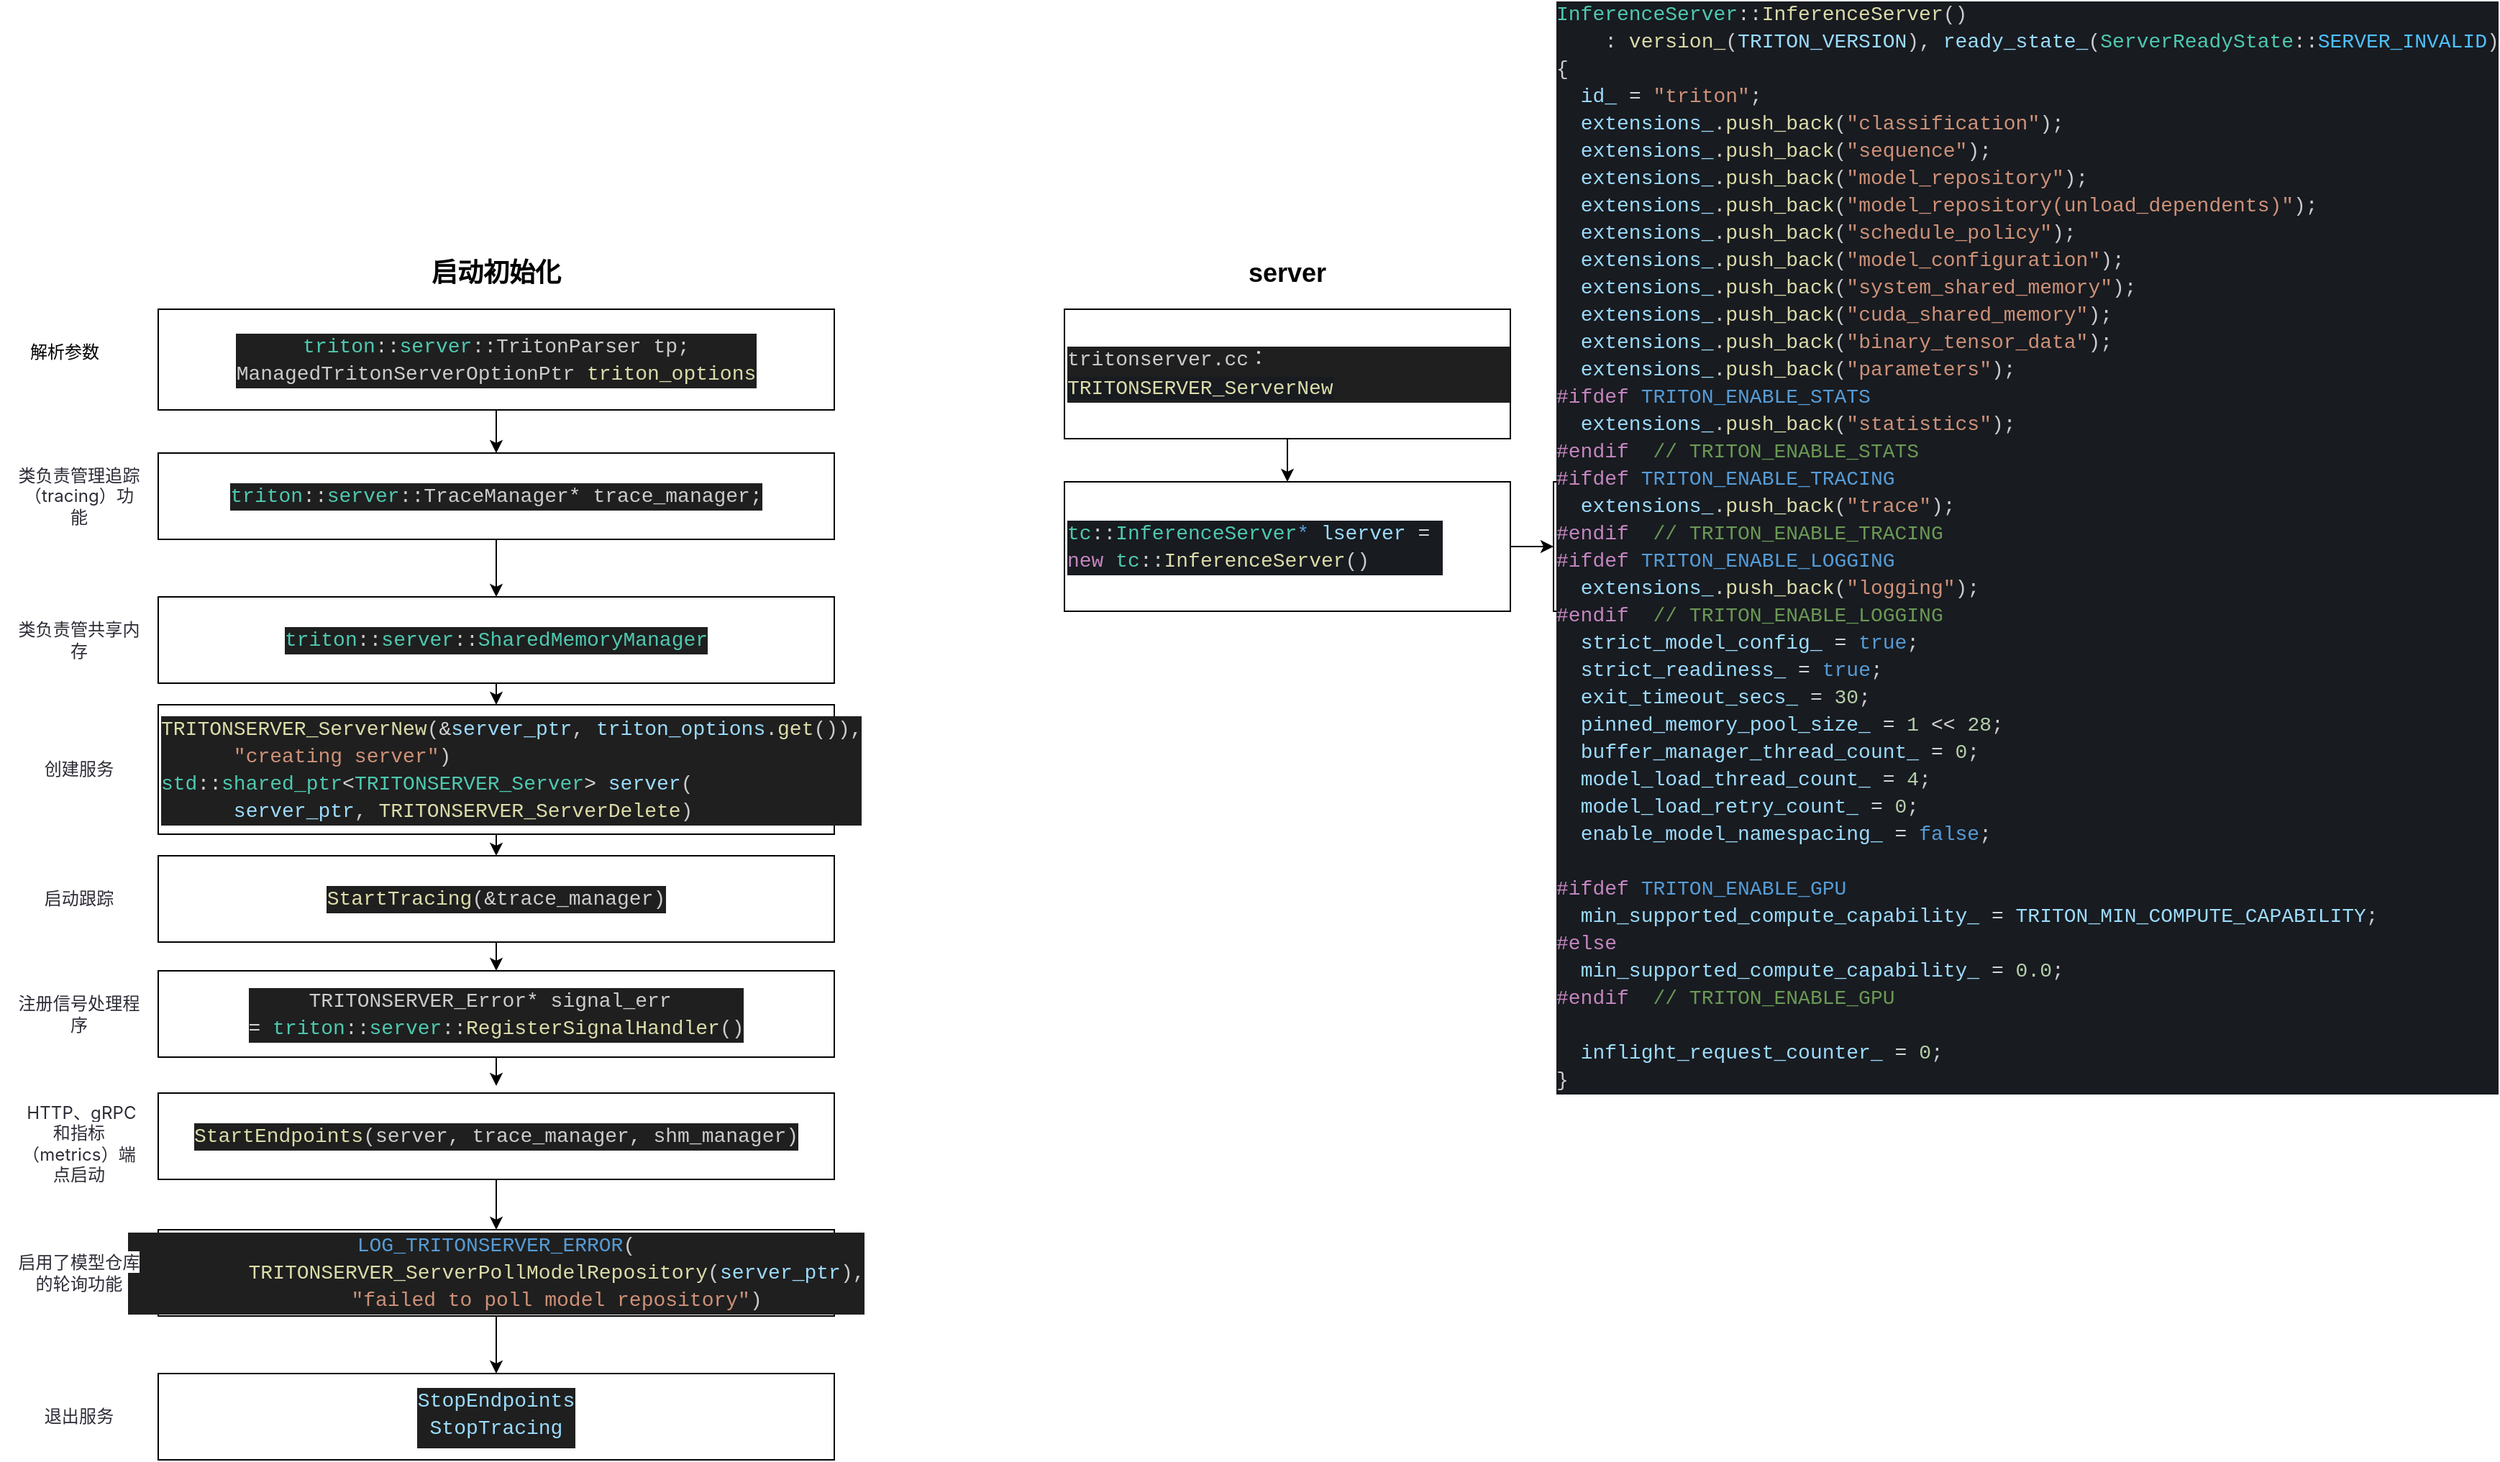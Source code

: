 <mxfile version="26.0.4">
  <diagram name="第 1 页" id="kXPy8UkUp3mzWKm8MjfQ">
    <mxGraphModel dx="1434" dy="1941" grid="1" gridSize="10" guides="1" tooltips="1" connect="1" arrows="1" fold="1" page="1" pageScale="1" pageWidth="827" pageHeight="1169" math="0" shadow="0">
      <root>
        <mxCell id="0" />
        <mxCell id="1" parent="0" />
        <mxCell id="fB2k_9zROjcW_b2BIm2G-21" style="edgeStyle=orthogonalEdgeStyle;rounded=0;orthogonalLoop=1;jettySize=auto;html=1;exitX=0.5;exitY=1;exitDx=0;exitDy=0;entryX=0.5;entryY=0;entryDx=0;entryDy=0;" parent="1" source="fB2k_9zROjcW_b2BIm2G-2" target="fB2k_9zROjcW_b2BIm2G-5" edge="1">
          <mxGeometry relative="1" as="geometry" />
        </mxCell>
        <mxCell id="fB2k_9zROjcW_b2BIm2G-2" value="&lt;div style=&quot;color: rgb(204, 204, 204); background-color: rgb(31, 31, 31); font-family: Consolas, &amp;quot;Courier New&amp;quot;, monospace; font-size: 14px; line-height: 19px; white-space: pre;&quot;&gt;&lt;span style=&quot;color: rgb(78, 201, 176);&quot;&gt;triton&lt;/span&gt;::&lt;span style=&quot;color: rgb(78, 201, 176);&quot;&gt;server&lt;/span&gt;::TritonParser tp;&lt;/div&gt;&lt;div style=&quot;color: rgb(204, 204, 204); background-color: rgb(31, 31, 31); font-family: Consolas, &amp;quot;Courier New&amp;quot;, monospace; font-size: 14px; line-height: 19px; white-space: pre;&quot;&gt;&lt;span style=&quot;background-color: light-dark(rgb(31, 31, 31), rgb(210, 210, 210)); color: light-dark(rgb(204, 204, 204), rgb(62, 62, 62));&quot;&gt;ManagedTritonServerOptionPtr &lt;/span&gt;&lt;span style=&quot;color: light-dark(rgb(220, 220, 170), rgb(54, 54, 11)); background-color: light-dark(rgb(31, 31, 31), rgb(210, 210, 210));&quot;&gt;triton_options&lt;/span&gt;&lt;/div&gt;" style="rounded=0;whiteSpace=wrap;html=1;" parent="1" vertex="1">
          <mxGeometry x="150" y="110" width="470" height="70" as="geometry" />
        </mxCell>
        <mxCell id="fB2k_9zROjcW_b2BIm2G-3" value="&lt;b&gt;&lt;font style=&quot;font-size: 18px;&quot;&gt;启动初始化&lt;/font&gt;&lt;/b&gt;" style="text;strokeColor=none;align=center;fillColor=none;html=1;verticalAlign=middle;whiteSpace=wrap;rounded=0;" parent="1" vertex="1">
          <mxGeometry x="335" y="70" width="100" height="30" as="geometry" />
        </mxCell>
        <mxCell id="fB2k_9zROjcW_b2BIm2G-4" value="解析参数" style="text;strokeColor=none;align=center;fillColor=none;html=1;verticalAlign=middle;whiteSpace=wrap;rounded=0;" parent="1" vertex="1">
          <mxGeometry x="40" y="125" width="90" height="30" as="geometry" />
        </mxCell>
        <mxCell id="fB2k_9zROjcW_b2BIm2G-22" style="edgeStyle=orthogonalEdgeStyle;rounded=0;orthogonalLoop=1;jettySize=auto;html=1;exitX=0.5;exitY=1;exitDx=0;exitDy=0;entryX=0.5;entryY=0;entryDx=0;entryDy=0;" parent="1" source="fB2k_9zROjcW_b2BIm2G-5" target="fB2k_9zROjcW_b2BIm2G-7" edge="1">
          <mxGeometry relative="1" as="geometry" />
        </mxCell>
        <mxCell id="fB2k_9zROjcW_b2BIm2G-5" value="&lt;div style=&quot;color: rgb(204, 204, 204); background-color: rgb(31, 31, 31); font-family: Consolas, &amp;quot;Courier New&amp;quot;, monospace; font-size: 14px; line-height: 19px; white-space: pre;&quot;&gt;&lt;div style=&quot;line-height: 19px;&quot;&gt;&lt;span style=&quot;color: #4ec9b0;&quot;&gt;triton&lt;/span&gt;::&lt;span style=&quot;color: #4ec9b0;&quot;&gt;server&lt;/span&gt;::TraceManager&lt;span style=&quot;color: #d4d4d4;&quot;&gt;*&lt;/span&gt; trace_manager;&lt;/div&gt;&lt;/div&gt;" style="rounded=0;whiteSpace=wrap;html=1;" parent="1" vertex="1">
          <mxGeometry x="150" y="210" width="470" height="60" as="geometry" />
        </mxCell>
        <mxCell id="fB2k_9zROjcW_b2BIm2G-6" value="&lt;span style=&quot;color: rgb(44, 44, 54); font-family: -apple-system, BlinkMacSystemFont, &amp;quot;Segoe UI&amp;quot;, &amp;quot;Noto Sans&amp;quot;, Helvetica, Arial, sans-serif, &amp;quot;Apple Color Emoji&amp;quot;, &amp;quot;Segoe UI Emoji&amp;quot;; letter-spacing: 0.08px; text-align: start; white-space-collapse: preserve; background-color: rgb(255, 255, 255);&quot;&gt;&lt;font style=&quot;font-size: 12px;&quot;&gt;类负责管理追踪（tracing）功能&lt;/font&gt;&lt;/span&gt;" style="text;strokeColor=none;align=center;fillColor=none;html=1;verticalAlign=middle;whiteSpace=wrap;rounded=0;" parent="1" vertex="1">
          <mxGeometry x="50" y="225" width="90" height="30" as="geometry" />
        </mxCell>
        <mxCell id="fB2k_9zROjcW_b2BIm2G-23" style="edgeStyle=orthogonalEdgeStyle;rounded=0;orthogonalLoop=1;jettySize=auto;html=1;exitX=0.5;exitY=1;exitDx=0;exitDy=0;entryX=0.5;entryY=0;entryDx=0;entryDy=0;" parent="1" source="fB2k_9zROjcW_b2BIm2G-7" target="fB2k_9zROjcW_b2BIm2G-9" edge="1">
          <mxGeometry relative="1" as="geometry" />
        </mxCell>
        <mxCell id="fB2k_9zROjcW_b2BIm2G-7" value="&lt;div style=&quot;color: rgb(204, 204, 204); background-color: rgb(31, 31, 31); font-family: Consolas, &amp;quot;Courier New&amp;quot;, monospace; font-size: 14px; line-height: 19px; white-space: pre;&quot;&gt;&lt;div style=&quot;line-height: 19px;&quot;&gt;&lt;div style=&quot;line-height: 19px;&quot;&gt;&lt;span style=&quot;color: #4ec9b0;&quot;&gt;triton&lt;/span&gt;::&lt;span style=&quot;color: #4ec9b0;&quot;&gt;server&lt;/span&gt;::&lt;span style=&quot;color: #4ec9b0;&quot;&gt;SharedMemoryManager&lt;/span&gt;&lt;/div&gt;&lt;/div&gt;&lt;/div&gt;" style="rounded=0;whiteSpace=wrap;html=1;" parent="1" vertex="1">
          <mxGeometry x="150" y="310" width="470" height="60" as="geometry" />
        </mxCell>
        <mxCell id="fB2k_9zROjcW_b2BIm2G-8" value="&lt;span style=&quot;color: rgb(44, 44, 54); font-family: -apple-system, BlinkMacSystemFont, &amp;quot;Segoe UI&amp;quot;, &amp;quot;Noto Sans&amp;quot;, Helvetica, Arial, sans-serif, &amp;quot;Apple Color Emoji&amp;quot;, &amp;quot;Segoe UI Emoji&amp;quot;; letter-spacing: 0.08px; text-align: start; white-space-collapse: preserve; background-color: rgb(255, 255, 255);&quot;&gt;&lt;font style=&quot;font-size: 12px;&quot;&gt;类负责管共享内存&lt;/font&gt;&lt;/span&gt;" style="text;strokeColor=none;align=center;fillColor=none;html=1;verticalAlign=middle;whiteSpace=wrap;rounded=0;" parent="1" vertex="1">
          <mxGeometry x="50" y="325" width="90" height="30" as="geometry" />
        </mxCell>
        <mxCell id="fB2k_9zROjcW_b2BIm2G-24" style="edgeStyle=orthogonalEdgeStyle;rounded=0;orthogonalLoop=1;jettySize=auto;html=1;exitX=0.5;exitY=1;exitDx=0;exitDy=0;entryX=0.5;entryY=0;entryDx=0;entryDy=0;" parent="1" source="fB2k_9zROjcW_b2BIm2G-9" target="fB2k_9zROjcW_b2BIm2G-11" edge="1">
          <mxGeometry relative="1" as="geometry" />
        </mxCell>
        <mxCell id="fB2k_9zROjcW_b2BIm2G-9" value="&lt;div style=&quot;color: rgb(204, 204, 204); background-color: rgb(31, 31, 31); font-family: Consolas, &amp;quot;Courier New&amp;quot;, monospace; font-size: 14px; line-height: 19px; white-space: pre;&quot;&gt;&lt;div style=&quot;line-height: 19px;&quot;&gt;&lt;div style=&quot;line-height: 19px;&quot;&gt;&lt;div style=&quot;line-height: 19px;&quot;&gt;&lt;div&gt;&lt;span style=&quot;color: rgb(220, 220, 170);&quot;&gt;TRITONSERVER_ServerNew&lt;/span&gt;(&lt;span style=&quot;color: rgb(212, 212, 212);&quot;&gt;&amp;amp;&lt;/span&gt;&lt;span style=&quot;color: rgb(156, 220, 254);&quot;&gt;server_ptr&lt;/span&gt;, &lt;span style=&quot;color: rgb(156, 220, 254);&quot;&gt;triton_options&lt;/span&gt;.&lt;span style=&quot;color: rgb(220, 220, 170);&quot;&gt;get&lt;/span&gt;()),&lt;/div&gt;&lt;div&gt;&amp;nbsp; &amp;nbsp; &amp;nbsp; &lt;span style=&quot;color: rgb(206, 145, 120);&quot;&gt;&quot;creating server&quot;&lt;/span&gt;)&lt;/div&gt;&lt;div&gt;&lt;span style=&quot;background-color: light-dark(rgb(31, 31, 31), rgb(210, 210, 210)); color: rgb(78, 201, 176);&quot;&gt;std&lt;/span&gt;&lt;span style=&quot;background-color: light-dark(rgb(31, 31, 31), rgb(210, 210, 210)); color: light-dark(rgb(204, 204, 204), rgb(62, 62, 62));&quot;&gt;::&lt;/span&gt;&lt;span style=&quot;background-color: light-dark(rgb(31, 31, 31), rgb(210, 210, 210)); color: rgb(78, 201, 176);&quot;&gt;shared_ptr&lt;/span&gt;&lt;span style=&quot;background-color: light-dark(rgb(31, 31, 31), rgb(210, 210, 210)); color: rgb(212, 212, 212);&quot;&gt;&amp;lt;&lt;/span&gt;&lt;span style=&quot;background-color: light-dark(rgb(31, 31, 31), rgb(210, 210, 210)); color: rgb(78, 201, 176);&quot;&gt;TRITONSERVER_Server&lt;/span&gt;&lt;span style=&quot;background-color: light-dark(rgb(31, 31, 31), rgb(210, 210, 210)); color: rgb(212, 212, 212);&quot;&gt;&amp;gt;&lt;/span&gt;&lt;span style=&quot;background-color: light-dark(rgb(31, 31, 31), rgb(210, 210, 210)); color: light-dark(rgb(204, 204, 204), rgb(62, 62, 62));&quot;&gt; &lt;/span&gt;&lt;span style=&quot;background-color: light-dark(rgb(31, 31, 31), rgb(210, 210, 210)); color: rgb(156, 220, 254);&quot;&gt;server&lt;/span&gt;&lt;span style=&quot;background-color: light-dark(rgb(31, 31, 31), rgb(210, 210, 210)); color: light-dark(rgb(204, 204, 204), rgb(62, 62, 62));&quot;&gt;(&lt;/span&gt;&lt;/div&gt;&lt;div&gt;&lt;div&gt;&amp;nbsp; &amp;nbsp; &amp;nbsp; &lt;span style=&quot;color: rgb(156, 220, 254);&quot;&gt;server_ptr&lt;/span&gt;, &lt;span style=&quot;color: rgb(220, 220, 170);&quot;&gt;TRITONSERVER_ServerDelete&lt;/span&gt;)&lt;/div&gt;&lt;/div&gt;&lt;/div&gt;&lt;/div&gt;&lt;/div&gt;&lt;/div&gt;" style="rounded=0;whiteSpace=wrap;html=1;align=left;" parent="1" vertex="1">
          <mxGeometry x="150" y="385" width="470" height="90" as="geometry" />
        </mxCell>
        <mxCell id="fB2k_9zROjcW_b2BIm2G-10" value="&lt;span style=&quot;color: rgb(44, 44, 54); font-family: -apple-system, BlinkMacSystemFont, &amp;quot;Segoe UI&amp;quot;, &amp;quot;Noto Sans&amp;quot;, Helvetica, Arial, sans-serif, &amp;quot;Apple Color Emoji&amp;quot;, &amp;quot;Segoe UI Emoji&amp;quot;; letter-spacing: 0.08px; text-align: start; white-space-collapse: preserve; background-color: rgb(255, 255, 255);&quot;&gt;&lt;font style=&quot;font-size: 12px;&quot;&gt;创建服务&lt;/font&gt;&lt;/span&gt;" style="text;strokeColor=none;align=center;fillColor=none;html=1;verticalAlign=middle;whiteSpace=wrap;rounded=0;" parent="1" vertex="1">
          <mxGeometry x="50" y="415" width="90" height="30" as="geometry" />
        </mxCell>
        <mxCell id="fB2k_9zROjcW_b2BIm2G-25" style="edgeStyle=orthogonalEdgeStyle;rounded=0;orthogonalLoop=1;jettySize=auto;html=1;exitX=0.5;exitY=1;exitDx=0;exitDy=0;entryX=0.5;entryY=0;entryDx=0;entryDy=0;" parent="1" source="fB2k_9zROjcW_b2BIm2G-11" target="fB2k_9zROjcW_b2BIm2G-13" edge="1">
          <mxGeometry relative="1" as="geometry" />
        </mxCell>
        <mxCell id="fB2k_9zROjcW_b2BIm2G-11" value="&lt;div style=&quot;color: rgb(204, 204, 204); background-color: rgb(31, 31, 31); font-family: Consolas, &amp;quot;Courier New&amp;quot;, monospace; font-size: 14px; line-height: 19px; white-space: pre;&quot;&gt;&lt;div style=&quot;line-height: 19px;&quot;&gt;&lt;div style=&quot;line-height: 19px;&quot;&gt;&lt;div style=&quot;line-height: 19px;&quot;&gt;&lt;div style=&quot;line-height: 19px;&quot;&gt;&lt;div style=&quot;line-height: 19px;&quot;&gt;&lt;span style=&quot;color: #dcdcaa;&quot;&gt;StartTracing&lt;/span&gt;(&lt;span style=&quot;color: #d4d4d4;&quot;&gt;&amp;amp;&lt;/span&gt;trace_manager)&lt;/div&gt;&lt;/div&gt;&lt;/div&gt;&lt;/div&gt;&lt;/div&gt;&lt;/div&gt;" style="rounded=0;whiteSpace=wrap;html=1;" parent="1" vertex="1">
          <mxGeometry x="150" y="490" width="470" height="60" as="geometry" />
        </mxCell>
        <mxCell id="fB2k_9zROjcW_b2BIm2G-12" value="&lt;span style=&quot;color: rgb(44, 44, 54); font-family: -apple-system, BlinkMacSystemFont, &amp;quot;Segoe UI&amp;quot;, &amp;quot;Noto Sans&amp;quot;, Helvetica, Arial, sans-serif, &amp;quot;Apple Color Emoji&amp;quot;, &amp;quot;Segoe UI Emoji&amp;quot;; letter-spacing: 0.08px; text-align: start; white-space-collapse: preserve; background-color: rgb(255, 255, 255);&quot;&gt;&lt;font style=&quot;font-size: 12px;&quot;&gt;启动跟踪&lt;/font&gt;&lt;/span&gt;" style="text;strokeColor=none;align=center;fillColor=none;html=1;verticalAlign=middle;whiteSpace=wrap;rounded=0;" parent="1" vertex="1">
          <mxGeometry x="50" y="505" width="90" height="30" as="geometry" />
        </mxCell>
        <mxCell id="fB2k_9zROjcW_b2BIm2G-26" style="edgeStyle=orthogonalEdgeStyle;rounded=0;orthogonalLoop=1;jettySize=auto;html=1;exitX=0.5;exitY=1;exitDx=0;exitDy=0;" parent="1" source="fB2k_9zROjcW_b2BIm2G-13" edge="1">
          <mxGeometry relative="1" as="geometry">
            <mxPoint x="385" y="650" as="targetPoint" />
          </mxGeometry>
        </mxCell>
        <mxCell id="fB2k_9zROjcW_b2BIm2G-13" value="&lt;div style=&quot;color: rgb(204, 204, 204); background-color: rgb(31, 31, 31); font-family: Consolas, &amp;quot;Courier New&amp;quot;, monospace; font-size: 14px; line-height: 19px; white-space: pre;&quot;&gt;&lt;div style=&quot;line-height: 19px;&quot;&gt;&lt;div style=&quot;line-height: 19px;&quot;&gt;&lt;div style=&quot;line-height: 19px;&quot;&gt;&lt;div style=&quot;line-height: 19px;&quot;&gt;&lt;div style=&quot;line-height: 19px;&quot;&gt;&lt;div style=&quot;line-height: 19px;&quot;&gt;TRITONSERVER_Error&lt;span style=&quot;color: rgb(212, 212, 212);&quot;&gt;*&lt;/span&gt; signal_err &lt;/div&gt;&lt;div style=&quot;line-height: 19px;&quot;&gt;&lt;span style=&quot;color: rgb(212, 212, 212);&quot;&gt;=&lt;/span&gt; &lt;span style=&quot;color: rgb(78, 201, 176);&quot;&gt;triton&lt;/span&gt;::&lt;span style=&quot;color: rgb(78, 201, 176);&quot;&gt;server&lt;/span&gt;::&lt;span style=&quot;color: rgb(220, 220, 170);&quot;&gt;RegisterSignalHandler&lt;/span&gt;()&lt;/div&gt;&lt;/div&gt;&lt;/div&gt;&lt;/div&gt;&lt;/div&gt;&lt;/div&gt;&lt;/div&gt;" style="rounded=0;whiteSpace=wrap;html=1;" parent="1" vertex="1">
          <mxGeometry x="150" y="570" width="470" height="60" as="geometry" />
        </mxCell>
        <mxCell id="fB2k_9zROjcW_b2BIm2G-14" value="&lt;span style=&quot;color: rgb(44, 44, 54); font-family: -apple-system, BlinkMacSystemFont, &amp;quot;Segoe UI&amp;quot;, &amp;quot;Noto Sans&amp;quot;, Helvetica, Arial, sans-serif, &amp;quot;Apple Color Emoji&amp;quot;, &amp;quot;Segoe UI Emoji&amp;quot;; letter-spacing: 0.08px; text-align: start; white-space-collapse: preserve; background-color: rgb(255, 255, 255);&quot;&gt;&lt;font style=&quot;font-size: 12px;&quot;&gt;注册信号处理程序&lt;/font&gt;&lt;/span&gt;" style="text;strokeColor=none;align=center;fillColor=none;html=1;verticalAlign=middle;whiteSpace=wrap;rounded=0;" parent="1" vertex="1">
          <mxGeometry x="50" y="585" width="90" height="30" as="geometry" />
        </mxCell>
        <mxCell id="fB2k_9zROjcW_b2BIm2G-15" value="&lt;span style=&quot;color: rgb(44, 44, 54); font-family: -apple-system, BlinkMacSystemFont, &amp;quot;Segoe UI&amp;quot;, &amp;quot;Noto Sans&amp;quot;, Helvetica, Arial, sans-serif, &amp;quot;Apple Color Emoji&amp;quot;, &amp;quot;Segoe UI Emoji&amp;quot;; letter-spacing: 0.08px; text-align: start; white-space-collapse: preserve; background-color: rgb(255, 255, 255);&quot;&gt;&lt;font style=&quot;font-size: 12px;&quot;&gt; HTTP、gRPC 和指标（metrics）端点启动&lt;/font&gt;&lt;/span&gt;" style="text;strokeColor=none;align=center;fillColor=none;html=1;verticalAlign=middle;whiteSpace=wrap;rounded=0;" parent="1" vertex="1">
          <mxGeometry x="50" y="665" width="90" height="50" as="geometry" />
        </mxCell>
        <mxCell id="fB2k_9zROjcW_b2BIm2G-27" style="edgeStyle=orthogonalEdgeStyle;rounded=0;orthogonalLoop=1;jettySize=auto;html=1;exitX=0.5;exitY=1;exitDx=0;exitDy=0;entryX=0.5;entryY=0;entryDx=0;entryDy=0;" parent="1" source="fB2k_9zROjcW_b2BIm2G-16" target="fB2k_9zROjcW_b2BIm2G-17" edge="1">
          <mxGeometry relative="1" as="geometry" />
        </mxCell>
        <mxCell id="fB2k_9zROjcW_b2BIm2G-16" value="&lt;div style=&quot;color: rgb(204, 204, 204); background-color: rgb(31, 31, 31); font-family: Consolas, &amp;quot;Courier New&amp;quot;, monospace; font-size: 14px; line-height: 19px; white-space: pre;&quot;&gt;&lt;div style=&quot;line-height: 19px;&quot;&gt;&lt;div style=&quot;line-height: 19px;&quot;&gt;&lt;div style=&quot;line-height: 19px;&quot;&gt;&lt;div style=&quot;line-height: 19px;&quot;&gt;&lt;div style=&quot;line-height: 19px;&quot;&gt;&lt;div style=&quot;line-height: 19px;&quot;&gt;&lt;div style=&quot;line-height: 19px;&quot;&gt;&lt;span style=&quot;color: #dcdcaa;&quot;&gt;StartEndpoints&lt;/span&gt;(server, trace_manager, shm_manager)&lt;/div&gt;&lt;/div&gt;&lt;/div&gt;&lt;/div&gt;&lt;/div&gt;&lt;/div&gt;&lt;/div&gt;&lt;/div&gt;" style="rounded=0;whiteSpace=wrap;html=1;" parent="1" vertex="1">
          <mxGeometry x="150" y="655" width="470" height="60" as="geometry" />
        </mxCell>
        <mxCell id="Q3X0KYxe7vj4OwjdWIuu-1" style="edgeStyle=orthogonalEdgeStyle;rounded=0;orthogonalLoop=1;jettySize=auto;html=1;exitX=0.5;exitY=1;exitDx=0;exitDy=0;entryX=0.5;entryY=0;entryDx=0;entryDy=0;" edge="1" parent="1" source="fB2k_9zROjcW_b2BIm2G-17" target="fB2k_9zROjcW_b2BIm2G-19">
          <mxGeometry relative="1" as="geometry" />
        </mxCell>
        <mxCell id="fB2k_9zROjcW_b2BIm2G-17" value="&lt;div style=&quot;color: rgb(204, 204, 204); background-color: rgb(31, 31, 31); font-family: Consolas, &amp;quot;Courier New&amp;quot;, monospace; font-size: 14px; line-height: 19px; white-space: pre;&quot;&gt;&lt;div style=&quot;line-height: 19px;&quot;&gt;&lt;div style=&quot;line-height: 19px;&quot;&gt;&lt;div style=&quot;line-height: 19px;&quot;&gt;&lt;div style=&quot;line-height: 19px;&quot;&gt;&lt;div style=&quot;line-height: 19px;&quot;&gt;&lt;div style=&quot;line-height: 19px;&quot;&gt;&lt;div style=&quot;line-height: 19px;&quot;&gt;&lt;div style=&quot;line-height: 19px;&quot;&gt;&lt;div&gt;&lt;span style=&quot;color: #569cd6;&quot;&gt;LOG_TRITONSERVER_ERROR&lt;/span&gt;(&lt;/div&gt;&lt;div&gt;&amp;nbsp; &amp;nbsp; &amp;nbsp; &amp;nbsp; &amp;nbsp; &lt;span style=&quot;color: #dcdcaa;&quot;&gt;TRITONSERVER_ServerPollModelRepository&lt;/span&gt;(&lt;span style=&quot;color: #9cdcfe;&quot;&gt;server_ptr&lt;/span&gt;),&lt;/div&gt;&lt;div&gt;&amp;nbsp; &amp;nbsp; &amp;nbsp; &amp;nbsp; &amp;nbsp; &lt;span style=&quot;color: #ce9178;&quot;&gt;&quot;failed to poll model repository&quot;&lt;/span&gt;)&lt;/div&gt;&lt;/div&gt;&lt;/div&gt;&lt;/div&gt;&lt;/div&gt;&lt;/div&gt;&lt;/div&gt;&lt;/div&gt;&lt;/div&gt;&lt;/div&gt;" style="rounded=0;whiteSpace=wrap;html=1;" parent="1" vertex="1">
          <mxGeometry x="150" y="750" width="470" height="60" as="geometry" />
        </mxCell>
        <mxCell id="fB2k_9zROjcW_b2BIm2G-18" value="&lt;span style=&quot;color: rgb(44, 44, 54); font-family: -apple-system, BlinkMacSystemFont, &amp;quot;Segoe UI&amp;quot;, &amp;quot;Noto Sans&amp;quot;, Helvetica, Arial, sans-serif, &amp;quot;Apple Color Emoji&amp;quot;, &amp;quot;Segoe UI Emoji&amp;quot;; letter-spacing: 0.08px; text-align: left; background-color: rgb(255, 255, 255);&quot;&gt;&lt;font style=&quot;font-size: 12px;&quot;&gt;启用了模型仓库的轮询功能&lt;/font&gt;&lt;/span&gt;" style="text;strokeColor=none;align=center;fillColor=none;html=1;verticalAlign=middle;whiteSpace=wrap;rounded=0;" parent="1" vertex="1">
          <mxGeometry x="50" y="755" width="90" height="50" as="geometry" />
        </mxCell>
        <mxCell id="fB2k_9zROjcW_b2BIm2G-19" value="&lt;div style=&quot;color: rgb(204, 204, 204); background-color: rgb(31, 31, 31); font-family: Consolas, &amp;quot;Courier New&amp;quot;, monospace; font-size: 14px; line-height: 19px; white-space: pre;&quot;&gt;&lt;div style=&quot;line-height: 19px;&quot;&gt;&lt;div style=&quot;line-height: 19px;&quot;&gt;&lt;div style=&quot;line-height: 19px;&quot;&gt;&lt;div style=&quot;line-height: 19px;&quot;&gt;&lt;div style=&quot;line-height: 19px;&quot;&gt;&lt;div style=&quot;line-height: 19px;&quot;&gt;&lt;div style=&quot;line-height: 19px;&quot;&gt;&lt;div style=&quot;line-height: 19px;&quot;&gt;&lt;div style=&quot;line-height: 19px;&quot;&gt;&lt;span style=&quot;color: rgb(156, 220, 254);&quot;&gt;StopEndpoints&lt;/span&gt;&lt;/div&gt;&lt;div style=&quot;line-height: 19px;&quot;&gt;&lt;span style=&quot;color: rgb(156, 220, 254);&quot;&gt;&lt;span style=&quot;background-color: light-dark(rgb(31, 31, 31), rgb(210, 210, 210));&quot;&gt;StopTracing&lt;/span&gt;&lt;span style=&quot;color: rgba(0, 0, 0, 0); font-family: monospace; font-size: 0px; text-align: start; white-space-collapse: collapse; background-color: rgb(251, 251, 251);&quot;&gt;%3CmxGraphModel%3E%3Croot%3E%3CmxCell%20id%3D%220%22%2F%3E%3CmxCell%20id%3D%221%22%20parent%3D%220%22%2F%3E%3CmxCell%20id%3D%222%22%20value%3D%22%26lt%3Bspan%20style%3D%26quot%3Bcolor%3A%20rgb(44%2C%2044%2C%2054)%3B%20font-family%3A%20-apple-system%2C%20BlinkMacSystemFont%2C%20%26amp%3Bquot%3BSegoe%20UI%26amp%3Bquot%3B%2C%20%26amp%3Bquot%3BNoto%20Sans%26amp%3Bquot%3B%2C%20Helvetica%2C%20Arial%2C%20sans-serif%2C%20%26amp%3Bquot%3BApple%20Color%20Emoji%26amp%3Bquot%3B%2C%20%26amp%3Bquot%3BSegoe%20UI%20Emoji%26amp%3Bquot%3B%3B%20letter-spacing%3A%200.08px%3B%20text-align%3A%20left%3B%20background-color%3A%20rgb(255%2C%20255%2C%20255)%3B%26quot%3B%26gt%3B%26lt%3Bfont%20style%3D%26quot%3Bfont-size%3A%2012px%3B%26quot%3B%26gt%3B%E5%90%AF%E7%94%A8%E4%BA%86%E6%A8%A1%E5%9E%8B%E4%BB%93%E5%BA%93%E7%9A%84%E8%BD%AE%E8%AF%A2%E5%8A%9F%E8%83%BD%26lt%3B%2Ffont%26gt%3B%26lt%3B%2Fspan%26gt%3B%22%20style%3D%22text%3BstrokeColor%3Dnone%3Balign%3Dcenter%3BfillColor%3Dnone%3Bhtml%3D1%3BverticalAlign%3Dmiddle%3BwhiteSpace%3Dwrap%3Brounded%3D0%3B%22%20vertex%3D%221%22%20parent%3D%221%22%3E%3CmxGeometry%20x%3D%2250%22%20y%3D%22755%22%20width%3D%2290%22%20height%3D%2250%22%20as%3D%22geometry%22%2F%3E%3C%2FmxCell%3E%3C%2Froot%3E%3C%2FmxGraphModel%3E&lt;/span&gt;&lt;/span&gt;&lt;/div&gt;&lt;/div&gt;&lt;/div&gt;&lt;/div&gt;&lt;/div&gt;&lt;/div&gt;&lt;/div&gt;&lt;/div&gt;&lt;/div&gt;&lt;/div&gt;" style="rounded=0;whiteSpace=wrap;html=1;" parent="1" vertex="1">
          <mxGeometry x="150" y="850" width="470" height="60" as="geometry" />
        </mxCell>
        <mxCell id="fB2k_9zROjcW_b2BIm2G-20" value="&lt;span style=&quot;color: rgb(44, 44, 54); font-family: -apple-system, BlinkMacSystemFont, &amp;quot;Segoe UI&amp;quot;, &amp;quot;Noto Sans&amp;quot;, Helvetica, Arial, sans-serif, &amp;quot;Apple Color Emoji&amp;quot;, &amp;quot;Segoe UI Emoji&amp;quot;; letter-spacing: 0.08px; text-align: left; background-color: rgb(255, 255, 255);&quot;&gt;&lt;font style=&quot;font-size: 12px;&quot;&gt;退出服务&lt;/font&gt;&lt;/span&gt;" style="text;strokeColor=none;align=center;fillColor=none;html=1;verticalAlign=middle;whiteSpace=wrap;rounded=0;" parent="1" vertex="1">
          <mxGeometry x="50" y="855" width="90" height="50" as="geometry" />
        </mxCell>
        <mxCell id="Q3X0KYxe7vj4OwjdWIuu-5" style="edgeStyle=orthogonalEdgeStyle;rounded=0;orthogonalLoop=1;jettySize=auto;html=1;exitX=0.5;exitY=1;exitDx=0;exitDy=0;entryX=0.5;entryY=0;entryDx=0;entryDy=0;" edge="1" parent="1" source="Q3X0KYxe7vj4OwjdWIuu-2" target="Q3X0KYxe7vj4OwjdWIuu-4">
          <mxGeometry relative="1" as="geometry" />
        </mxCell>
        <mxCell id="Q3X0KYxe7vj4OwjdWIuu-2" value="&lt;div style=&quot;background-color: rgb(31, 31, 31); line-height: 19px; color: rgb(204, 204, 204);&quot;&gt;&lt;div style=&quot;line-height: 19px;&quot;&gt;&lt;div style=&quot;line-height: 19px;&quot;&gt;&lt;div style=&quot;line-height: 19px;&quot;&gt;&lt;font face=&quot;Consolas, Courier New, monospace&quot; color=&quot;#cccccc&quot;&gt;&lt;span style=&quot;font-size: 14px; white-space: pre;&quot;&gt;tritonserver.cc：&lt;/span&gt;&lt;/font&gt;&lt;span style=&quot;color: rgb(220, 220, 170); background-color: rgb(24, 27, 32); font-family: Consolas, &amp;quot;Courier New&amp;quot;, monospace; font-size: 14px; white-space: pre;&quot;&gt;TRITONSERVER_ServerNew&lt;/span&gt;&lt;/div&gt;&lt;/div&gt;&lt;/div&gt;&lt;/div&gt;" style="rounded=0;whiteSpace=wrap;html=1;align=left;" vertex="1" parent="1">
          <mxGeometry x="780" y="110" width="310" height="90" as="geometry" />
        </mxCell>
        <mxCell id="Q3X0KYxe7vj4OwjdWIuu-9" style="edgeStyle=orthogonalEdgeStyle;rounded=0;orthogonalLoop=1;jettySize=auto;html=1;exitX=1;exitY=0.5;exitDx=0;exitDy=0;entryX=0;entryY=0.5;entryDx=0;entryDy=0;" edge="1" parent="1" source="Q3X0KYxe7vj4OwjdWIuu-4" target="Q3X0KYxe7vj4OwjdWIuu-7">
          <mxGeometry relative="1" as="geometry" />
        </mxCell>
        <mxCell id="Q3X0KYxe7vj4OwjdWIuu-4" value="&lt;div style=&quot;background-color: rgb(31, 31, 31); line-height: 19px; color: rgb(204, 204, 204);&quot;&gt;&lt;div style=&quot;line-height: 19px;&quot;&gt;&lt;div style=&quot;line-height: 19px;&quot;&gt;&lt;div style=&quot;line-height: 19px;&quot;&gt;&lt;div style=&quot;background-color: rgb(24, 27, 32); font-family: Consolas, &amp;quot;Courier New&amp;quot;, monospace; font-size: 14px; line-height: 19px; white-space: pre;&quot;&gt;&lt;span style=&quot;color: rgb(78, 201, 176);&quot;&gt;tc&lt;/span&gt;::&lt;span style=&quot;color: rgb(78, 201, 176);&quot;&gt;InferenceServer&lt;/span&gt;&lt;span style=&quot;color: rgb(86, 156, 214);&quot;&gt;*&lt;/span&gt; &lt;span style=&quot;color: rgb(156, 220, 254);&quot;&gt;lserver&lt;/span&gt; &lt;span style=&quot;color: rgb(212, 212, 212);&quot;&gt;=&lt;/span&gt; &lt;/div&gt;&lt;div style=&quot;background-color: rgb(24, 27, 32); font-family: Consolas, &amp;quot;Courier New&amp;quot;, monospace; font-size: 14px; line-height: 19px; white-space: pre;&quot;&gt;&lt;span style=&quot;color: rgb(197, 134, 192);&quot;&gt;new&lt;/span&gt; &lt;span style=&quot;color: rgb(78, 201, 176);&quot;&gt;tc&lt;/span&gt;::&lt;span style=&quot;color: rgb(220, 220, 170);&quot;&gt;InferenceServer&lt;/span&gt;()&lt;/div&gt;&lt;/div&gt;&lt;/div&gt;&lt;/div&gt;&lt;/div&gt;" style="rounded=0;whiteSpace=wrap;html=1;align=left;" vertex="1" parent="1">
          <mxGeometry x="780" y="230" width="310" height="90" as="geometry" />
        </mxCell>
        <mxCell id="Q3X0KYxe7vj4OwjdWIuu-6" value="&lt;b&gt;&lt;font style=&quot;font-size: 18px;&quot;&gt;server&lt;/font&gt;&lt;/b&gt;" style="text;strokeColor=none;align=center;fillColor=none;html=1;verticalAlign=middle;whiteSpace=wrap;rounded=0;" vertex="1" parent="1">
          <mxGeometry x="885" y="70" width="100" height="30" as="geometry" />
        </mxCell>
        <mxCell id="Q3X0KYxe7vj4OwjdWIuu-7" value="&lt;div style=&quot;background-color: rgb(31, 31, 31); line-height: 19px; color: rgb(204, 204, 204);&quot;&gt;&lt;div style=&quot;line-height: 19px;&quot;&gt;&lt;div style=&quot;line-height: 19px;&quot;&gt;&lt;div style=&quot;line-height: 19px;&quot;&gt;&lt;div style=&quot;background-color: rgb(24, 27, 32); font-family: Consolas, &amp;quot;Courier New&amp;quot;, monospace; font-size: 14px; line-height: 19px; white-space: pre;&quot;&gt;&lt;div style=&quot;line-height: 19px;&quot;&gt;&lt;div&gt;&lt;span style=&quot;color: #4ec9b0;&quot;&gt;InferenceServer&lt;/span&gt;::&lt;span style=&quot;color: #dcdcaa;&quot;&gt;InferenceServer&lt;/span&gt;()&lt;/div&gt;&lt;div&gt;&amp;nbsp; &amp;nbsp; : &lt;span style=&quot;color: #dcdcaa;&quot;&gt;version_&lt;/span&gt;(&lt;span style=&quot;color: #9cdcfe;&quot;&gt;TRITON_VERSION&lt;/span&gt;), &lt;span style=&quot;color: #9cdcfe;&quot;&gt;ready_state_&lt;/span&gt;(&lt;span style=&quot;color: #4ec9b0;&quot;&gt;ServerReadyState&lt;/span&gt;::&lt;span style=&quot;color: #4fc1ff;&quot;&gt;SERVER_INVALID&lt;/span&gt;)&lt;/div&gt;&lt;div&gt;{&lt;/div&gt;&lt;div&gt;&amp;nbsp; &lt;span style=&quot;color: #9cdcfe;&quot;&gt;id_&lt;/span&gt; &lt;span style=&quot;color: #d4d4d4;&quot;&gt;=&lt;/span&gt; &lt;span style=&quot;color: #ce9178;&quot;&gt;&quot;triton&quot;&lt;/span&gt;;&lt;/div&gt;&lt;div&gt;&amp;nbsp; &lt;span style=&quot;color: #9cdcfe;&quot;&gt;extensions_&lt;/span&gt;.&lt;span style=&quot;color: #dcdcaa;&quot;&gt;push_back&lt;/span&gt;(&lt;span style=&quot;color: #ce9178;&quot;&gt;&quot;classification&quot;&lt;/span&gt;);&lt;/div&gt;&lt;div&gt;&amp;nbsp; &lt;span style=&quot;color: #9cdcfe;&quot;&gt;extensions_&lt;/span&gt;.&lt;span style=&quot;color: #dcdcaa;&quot;&gt;push_back&lt;/span&gt;(&lt;span style=&quot;color: #ce9178;&quot;&gt;&quot;sequence&quot;&lt;/span&gt;);&lt;/div&gt;&lt;div&gt;&amp;nbsp; &lt;span style=&quot;color: #9cdcfe;&quot;&gt;extensions_&lt;/span&gt;.&lt;span style=&quot;color: #dcdcaa;&quot;&gt;push_back&lt;/span&gt;(&lt;span style=&quot;color: #ce9178;&quot;&gt;&quot;model_repository&quot;&lt;/span&gt;);&lt;/div&gt;&lt;div&gt;&amp;nbsp; &lt;span style=&quot;color: #9cdcfe;&quot;&gt;extensions_&lt;/span&gt;.&lt;span style=&quot;color: #dcdcaa;&quot;&gt;push_back&lt;/span&gt;(&lt;span style=&quot;color: #ce9178;&quot;&gt;&quot;model_repository(unload_dependents)&quot;&lt;/span&gt;);&lt;/div&gt;&lt;div&gt;&amp;nbsp; &lt;span style=&quot;color: #9cdcfe;&quot;&gt;extensions_&lt;/span&gt;.&lt;span style=&quot;color: #dcdcaa;&quot;&gt;push_back&lt;/span&gt;(&lt;span style=&quot;color: #ce9178;&quot;&gt;&quot;schedule_policy&quot;&lt;/span&gt;);&lt;/div&gt;&lt;div&gt;&amp;nbsp; &lt;span style=&quot;color: #9cdcfe;&quot;&gt;extensions_&lt;/span&gt;.&lt;span style=&quot;color: #dcdcaa;&quot;&gt;push_back&lt;/span&gt;(&lt;span style=&quot;color: #ce9178;&quot;&gt;&quot;model_configuration&quot;&lt;/span&gt;);&lt;/div&gt;&lt;div&gt;&amp;nbsp; &lt;span style=&quot;color: #9cdcfe;&quot;&gt;extensions_&lt;/span&gt;.&lt;span style=&quot;color: #dcdcaa;&quot;&gt;push_back&lt;/span&gt;(&lt;span style=&quot;color: #ce9178;&quot;&gt;&quot;system_shared_memory&quot;&lt;/span&gt;);&lt;/div&gt;&lt;div&gt;&amp;nbsp; &lt;span style=&quot;color: #9cdcfe;&quot;&gt;extensions_&lt;/span&gt;.&lt;span style=&quot;color: #dcdcaa;&quot;&gt;push_back&lt;/span&gt;(&lt;span style=&quot;color: #ce9178;&quot;&gt;&quot;cuda_shared_memory&quot;&lt;/span&gt;);&lt;/div&gt;&lt;div&gt;&amp;nbsp; &lt;span style=&quot;color: #9cdcfe;&quot;&gt;extensions_&lt;/span&gt;.&lt;span style=&quot;color: #dcdcaa;&quot;&gt;push_back&lt;/span&gt;(&lt;span style=&quot;color: #ce9178;&quot;&gt;&quot;binary_tensor_data&quot;&lt;/span&gt;);&lt;/div&gt;&lt;div&gt;&amp;nbsp; &lt;span style=&quot;color: #9cdcfe;&quot;&gt;extensions_&lt;/span&gt;.&lt;span style=&quot;color: #dcdcaa;&quot;&gt;push_back&lt;/span&gt;(&lt;span style=&quot;color: #ce9178;&quot;&gt;&quot;parameters&quot;&lt;/span&gt;);&lt;/div&gt;&lt;div&gt;&lt;span style=&quot;color: #c586c0;&quot;&gt;#ifdef&lt;/span&gt;&lt;span style=&quot;color: #569cd6;&quot;&gt; TRITON_ENABLE_STATS&lt;/span&gt;&lt;/div&gt;&lt;div&gt;&amp;nbsp; &lt;span style=&quot;color: #9cdcfe;&quot;&gt;extensions_&lt;/span&gt;.&lt;span style=&quot;color: #dcdcaa;&quot;&gt;push_back&lt;/span&gt;(&lt;span style=&quot;color: #ce9178;&quot;&gt;&quot;statistics&quot;&lt;/span&gt;);&lt;/div&gt;&lt;div&gt;&lt;span style=&quot;color: #c586c0;&quot;&gt;#endif&lt;/span&gt;&lt;span style=&quot;color: #6a9955;&quot;&gt; &amp;nbsp;// TRITON_ENABLE_STATS&lt;/span&gt;&lt;/div&gt;&lt;div&gt;&lt;span style=&quot;color: #c586c0;&quot;&gt;#ifdef&lt;/span&gt;&lt;span style=&quot;color: #569cd6;&quot;&gt; TRITON_ENABLE_TRACING&lt;/span&gt;&lt;/div&gt;&lt;div&gt;&amp;nbsp; &lt;span style=&quot;color: #9cdcfe;&quot;&gt;extensions_&lt;/span&gt;.&lt;span style=&quot;color: #dcdcaa;&quot;&gt;push_back&lt;/span&gt;(&lt;span style=&quot;color: #ce9178;&quot;&gt;&quot;trace&quot;&lt;/span&gt;);&lt;/div&gt;&lt;div&gt;&lt;span style=&quot;color: #c586c0;&quot;&gt;#endif&lt;/span&gt;&lt;span style=&quot;color: #6a9955;&quot;&gt; &amp;nbsp;// TRITON_ENABLE_TRACING&lt;/span&gt;&lt;/div&gt;&lt;div&gt;&lt;span style=&quot;color: #c586c0;&quot;&gt;#ifdef&lt;/span&gt;&lt;span style=&quot;color: #569cd6;&quot;&gt; TRITON_ENABLE_LOGGING&lt;/span&gt;&lt;/div&gt;&lt;div&gt;&amp;nbsp; &lt;span style=&quot;color: #9cdcfe;&quot;&gt;extensions_&lt;/span&gt;.&lt;span style=&quot;color: #dcdcaa;&quot;&gt;push_back&lt;/span&gt;(&lt;span style=&quot;color: #ce9178;&quot;&gt;&quot;logging&quot;&lt;/span&gt;);&lt;/div&gt;&lt;div&gt;&lt;span style=&quot;color: #c586c0;&quot;&gt;#endif&lt;/span&gt;&lt;span style=&quot;color: #6a9955;&quot;&gt; &amp;nbsp;// TRITON_ENABLE_LOGGING&lt;/span&gt;&lt;/div&gt;&lt;div&gt;&amp;nbsp; &lt;span style=&quot;color: #9cdcfe;&quot;&gt;strict_model_config_&lt;/span&gt; &lt;span style=&quot;color: #d4d4d4;&quot;&gt;=&lt;/span&gt; &lt;span style=&quot;color: #569cd6;&quot;&gt;true&lt;/span&gt;;&lt;/div&gt;&lt;div&gt;&amp;nbsp; &lt;span style=&quot;color: #9cdcfe;&quot;&gt;strict_readiness_&lt;/span&gt; &lt;span style=&quot;color: #d4d4d4;&quot;&gt;=&lt;/span&gt; &lt;span style=&quot;color: #569cd6;&quot;&gt;true&lt;/span&gt;;&lt;/div&gt;&lt;div&gt;&amp;nbsp; &lt;span style=&quot;color: #9cdcfe;&quot;&gt;exit_timeout_secs_&lt;/span&gt; &lt;span style=&quot;color: #d4d4d4;&quot;&gt;=&lt;/span&gt; &lt;span style=&quot;color: #b5cea8;&quot;&gt;30&lt;/span&gt;;&lt;/div&gt;&lt;div&gt;&amp;nbsp; &lt;span style=&quot;color: #9cdcfe;&quot;&gt;pinned_memory_pool_size_&lt;/span&gt; &lt;span style=&quot;color: #d4d4d4;&quot;&gt;=&lt;/span&gt; &lt;span style=&quot;color: #b5cea8;&quot;&gt;1&lt;/span&gt; &lt;span style=&quot;color: #d4d4d4;&quot;&gt;&amp;lt;&amp;lt;&lt;/span&gt; &lt;span style=&quot;color: #b5cea8;&quot;&gt;28&lt;/span&gt;;&lt;/div&gt;&lt;div&gt;&amp;nbsp; &lt;span style=&quot;color: #9cdcfe;&quot;&gt;buffer_manager_thread_count_&lt;/span&gt; &lt;span style=&quot;color: #d4d4d4;&quot;&gt;=&lt;/span&gt; &lt;span style=&quot;color: #b5cea8;&quot;&gt;0&lt;/span&gt;;&lt;/div&gt;&lt;div&gt;&amp;nbsp; &lt;span style=&quot;color: #9cdcfe;&quot;&gt;model_load_thread_count_&lt;/span&gt; &lt;span style=&quot;color: #d4d4d4;&quot;&gt;=&lt;/span&gt; &lt;span style=&quot;color: #b5cea8;&quot;&gt;4&lt;/span&gt;;&lt;/div&gt;&lt;div&gt;&amp;nbsp; &lt;span style=&quot;color: #9cdcfe;&quot;&gt;model_load_retry_count_&lt;/span&gt; &lt;span style=&quot;color: #d4d4d4;&quot;&gt;=&lt;/span&gt; &lt;span style=&quot;color: #b5cea8;&quot;&gt;0&lt;/span&gt;;&lt;/div&gt;&lt;div&gt;&amp;nbsp; &lt;span style=&quot;color: #9cdcfe;&quot;&gt;enable_model_namespacing_&lt;/span&gt; &lt;span style=&quot;color: #d4d4d4;&quot;&gt;=&lt;/span&gt; &lt;span style=&quot;color: #569cd6;&quot;&gt;false&lt;/span&gt;;&lt;/div&gt;&lt;br&gt;&lt;div&gt;&lt;span style=&quot;color: #c586c0;&quot;&gt;#ifdef&lt;/span&gt;&lt;span style=&quot;color: #569cd6;&quot;&gt; TRITON_ENABLE_GPU&lt;/span&gt;&lt;/div&gt;&lt;div&gt;&amp;nbsp; &lt;span style=&quot;color: #9cdcfe;&quot;&gt;min_supported_compute_capability_&lt;/span&gt; &lt;span style=&quot;color: #d4d4d4;&quot;&gt;=&lt;/span&gt; &lt;span style=&quot;color: #9cdcfe;&quot;&gt;TRITON_MIN_COMPUTE_CAPABILITY&lt;/span&gt;;&lt;/div&gt;&lt;div&gt;&lt;span style=&quot;color: #c586c0;&quot;&gt;#else&lt;/span&gt;&lt;/div&gt;&lt;div&gt;&amp;nbsp; &lt;span style=&quot;color: #9cdcfe;&quot;&gt;min_supported_compute_capability_&lt;/span&gt; &lt;span style=&quot;color: #d4d4d4;&quot;&gt;=&lt;/span&gt; &lt;span style=&quot;color: #b5cea8;&quot;&gt;0.0&lt;/span&gt;;&lt;/div&gt;&lt;div&gt;&lt;span style=&quot;color: #c586c0;&quot;&gt;#endif&lt;/span&gt;&lt;span style=&quot;color: #6a9955;&quot;&gt; &amp;nbsp;// TRITON_ENABLE_GPU&lt;/span&gt;&lt;/div&gt;&lt;br&gt;&lt;div&gt;&amp;nbsp; &lt;span style=&quot;color: #9cdcfe;&quot;&gt;inflight_request_counter_&lt;/span&gt; &lt;span style=&quot;color: #d4d4d4;&quot;&gt;=&lt;/span&gt; &lt;span style=&quot;color: #b5cea8;&quot;&gt;0&lt;/span&gt;;&lt;/div&gt;&lt;div&gt;}&lt;/div&gt;&lt;/div&gt;&lt;/div&gt;&lt;/div&gt;&lt;/div&gt;&lt;/div&gt;&lt;/div&gt;" style="rounded=0;whiteSpace=wrap;html=1;align=left;" vertex="1" parent="1">
          <mxGeometry x="1120" y="230" width="230" height="90" as="geometry" />
        </mxCell>
      </root>
    </mxGraphModel>
  </diagram>
</mxfile>
